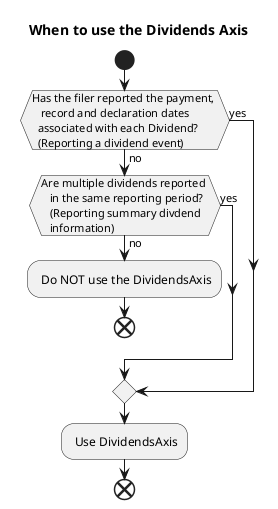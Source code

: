 @startuml dividends_Per_Share
title "When to use the Dividends Axis"
!pragma useVerticalIf on
start

 
 if (Has the filer reported the payment, 
   record and declaration dates
  associated with each Dividend? 
  (Reporting a dividend event)) then (no)

   if (Are multiple dividends reported 
   in the same reporting period?
   (Reporting summary divdend 
   information)) then (no)
      : Do NOT use the DividendsAxis;
      end
         
   else (yes)

   endif
else (yes)
    endif 
      
: Use DividendsAxis;
               
                        
    
end

@enduml